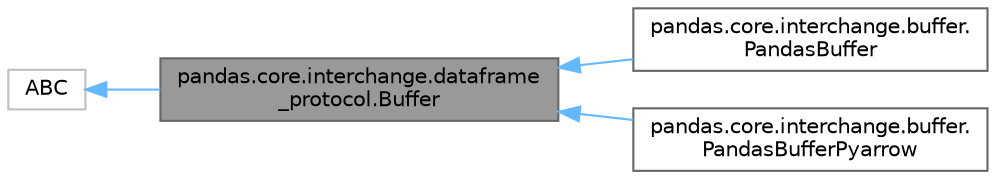 digraph "pandas.core.interchange.dataframe_protocol.Buffer"
{
 // LATEX_PDF_SIZE
  bgcolor="transparent";
  edge [fontname=Helvetica,fontsize=10,labelfontname=Helvetica,labelfontsize=10];
  node [fontname=Helvetica,fontsize=10,shape=box,height=0.2,width=0.4];
  rankdir="LR";
  Node1 [id="Node000001",label="pandas.core.interchange.dataframe\l_protocol.Buffer",height=0.2,width=0.4,color="gray40", fillcolor="grey60", style="filled", fontcolor="black",tooltip=" "];
  Node2 -> Node1 [id="edge1_Node000001_Node000002",dir="back",color="steelblue1",style="solid",tooltip=" "];
  Node2 [id="Node000002",label="ABC",height=0.2,width=0.4,color="grey75", fillcolor="white", style="filled",URL="$dd/d9b/classABC.html",tooltip=" "];
  Node1 -> Node3 [id="edge2_Node000001_Node000003",dir="back",color="steelblue1",style="solid",tooltip=" "];
  Node3 [id="Node000003",label="pandas.core.interchange.buffer.\lPandasBuffer",height=0.2,width=0.4,color="gray40", fillcolor="white", style="filled",URL="$d6/da9/classpandas_1_1core_1_1interchange_1_1buffer_1_1PandasBuffer.html",tooltip=" "];
  Node1 -> Node4 [id="edge3_Node000001_Node000004",dir="back",color="steelblue1",style="solid",tooltip=" "];
  Node4 [id="Node000004",label="pandas.core.interchange.buffer.\lPandasBufferPyarrow",height=0.2,width=0.4,color="gray40", fillcolor="white", style="filled",URL="$d6/d34/classpandas_1_1core_1_1interchange_1_1buffer_1_1PandasBufferPyarrow.html",tooltip=" "];
}
